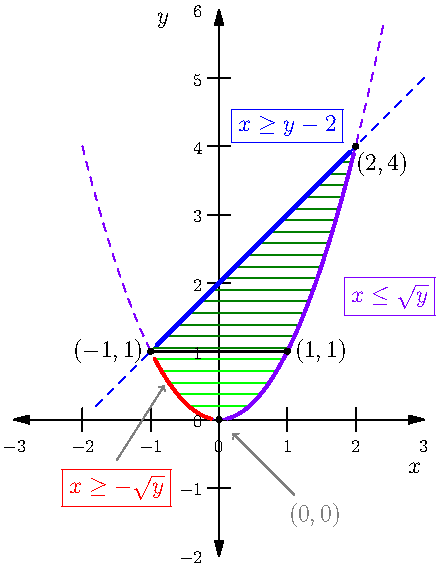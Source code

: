 size(10cm);

usepackage("amsmath");
import graph;
xaxis("$x$", -3, 3, Ticks(Label(fontsize(9pt)), Step=1, begin=false, end=false), Arrows);
yaxis("$y$", -2, 6, Ticks(Label(fontsize(9pt)), Step=1, begin=false, end=false), Arrows);

real f(real x) { return x*x; }
draw(graph(f, -2, 2.4), purple+dashed);
draw((-1.8,0.2)--(3,5), blue+dashed);

for (real y=0.2; y<=3.8; y+=0.17) {
  if (y <= 1) {
    draw((-y**0.5,y)--(y**0.5,y), green);
  } else {
    draw((y-2,y)--(y**0.5,y), deepgreen);
  }
}

draw((-1,1)--(2,4), blue+1.5, Margins);
label("$\boxed{x \ge y-2}$", (1,4.3), blue);
draw(graph(f,0,2), purple+1.5, Margins);
label("$\boxed{x \le \sqrt y}$", (2.5,1.8), purple);
draw(graph(f,-1,0), red+1.5, Margins);
label("$\boxed{x \ge -\sqrt y}$", (-1.5,-1), red);
draw((-1.5, -0.6)--(-0.8,0.5), grey, EndArrow(TeXHead));

dot("$(-1,1)$", (-1,1), dir(180));
dot("$(2,4)$", (2,4), dir(310));
draw((1.1,-1.1)--(0.2,-0.2), grey, EndArrow(TeXHead));
dot("$(1,1)$", (1,1), dir(0));
draw((-1,1)--(1,1), black+1.2);
label("$(0,0)$", (1.4,-1.4), grey);
dot((0,0));
